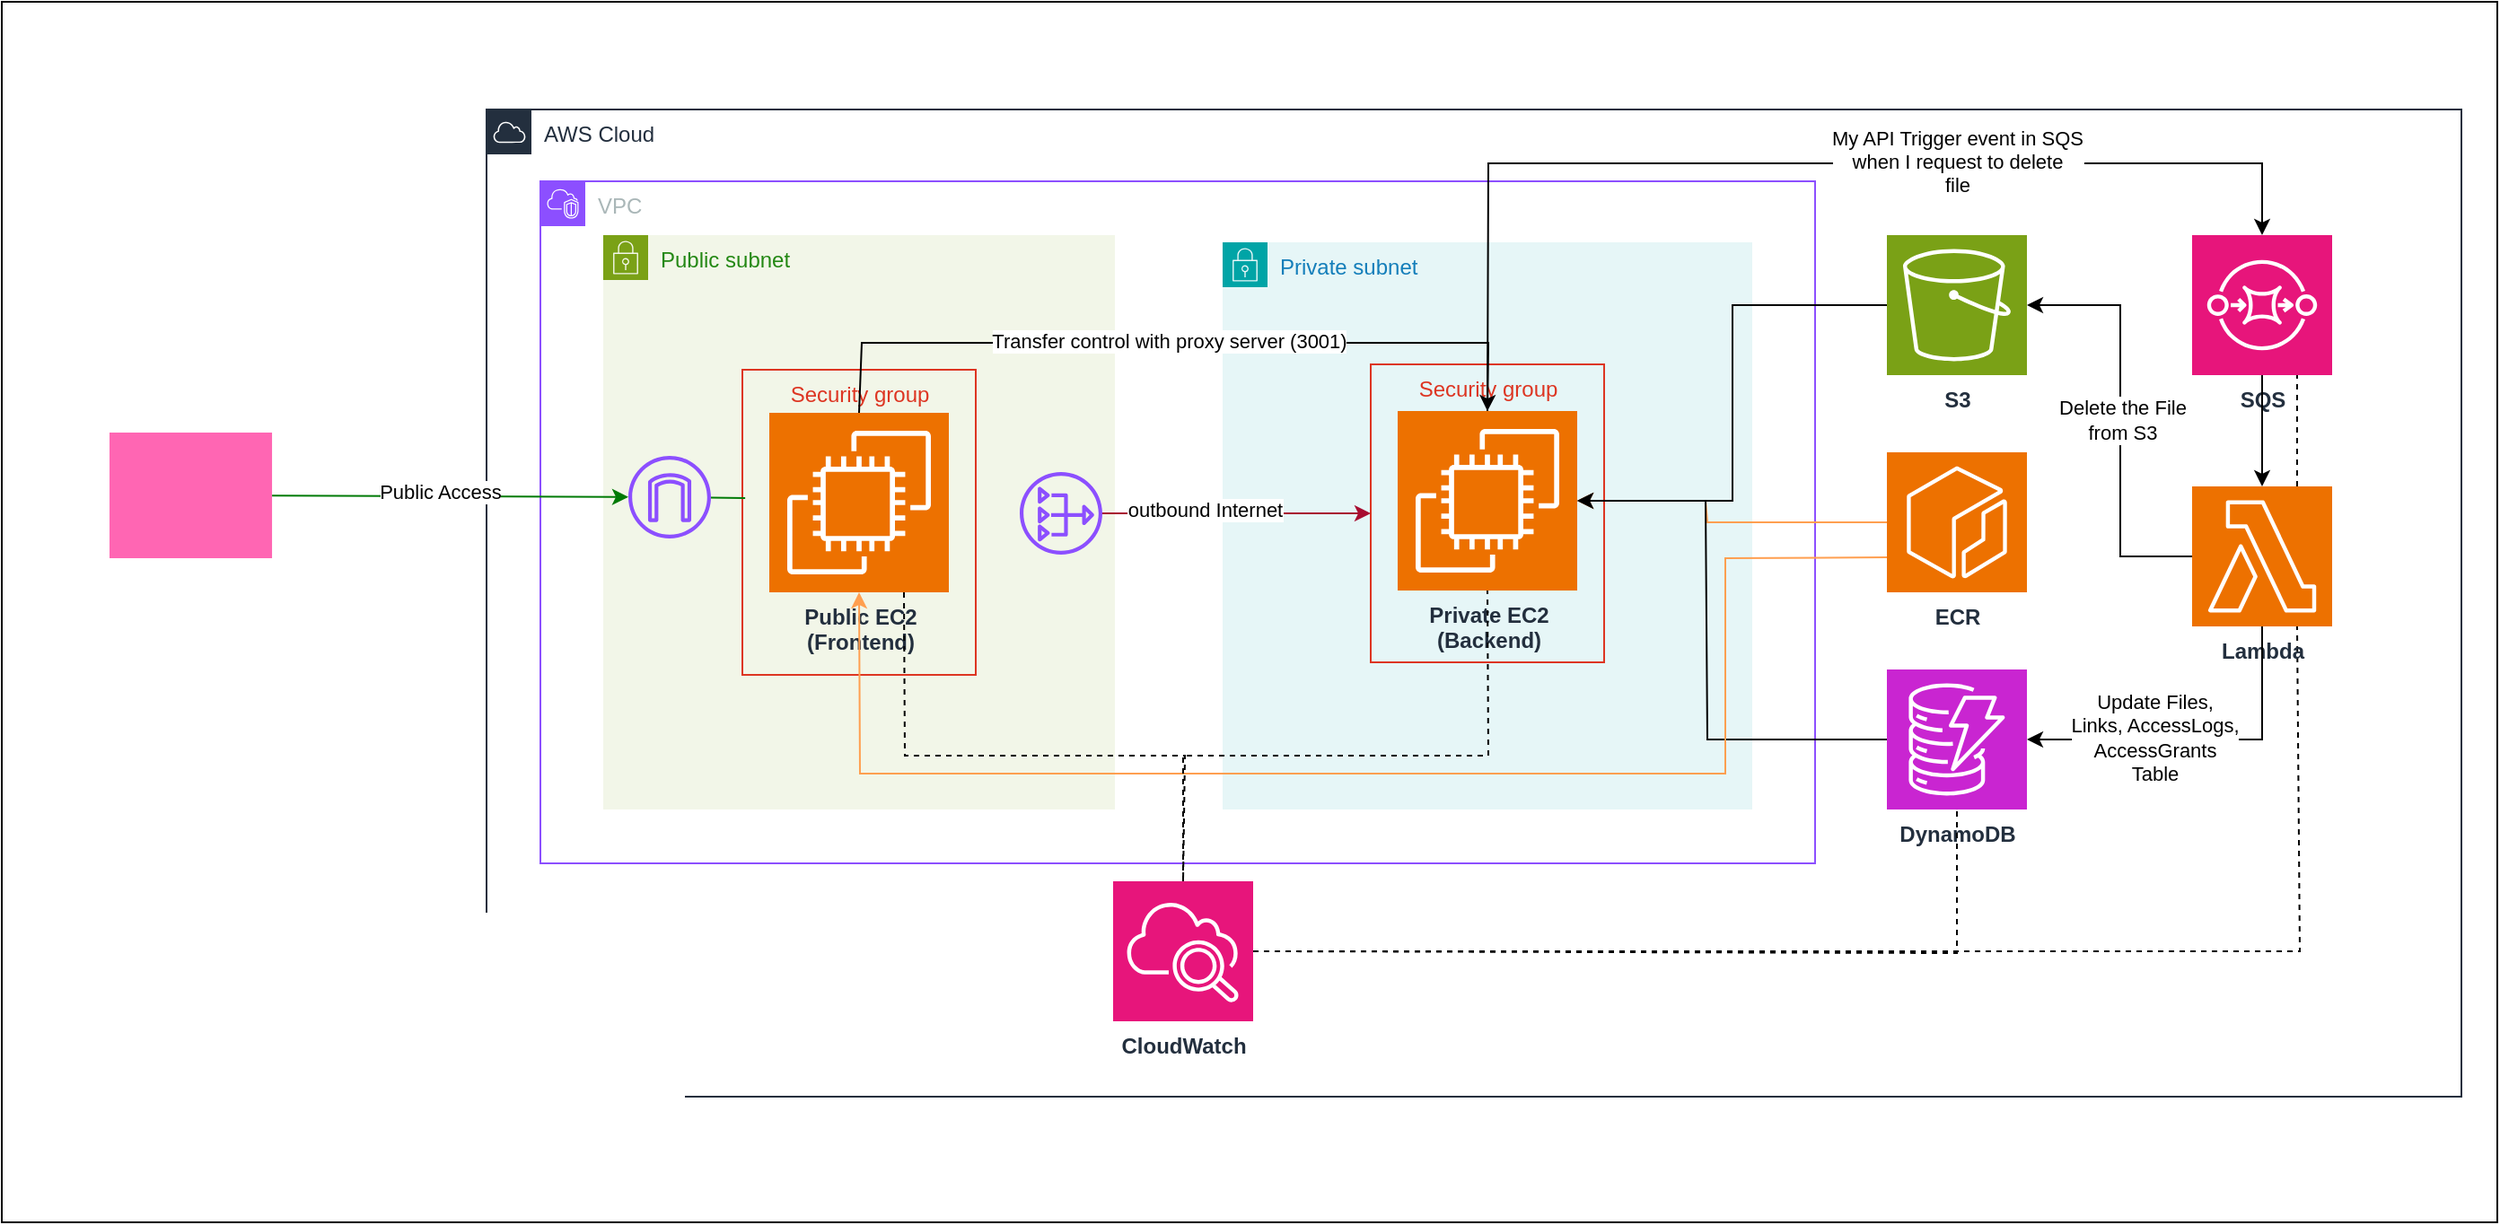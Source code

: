 <mxfile version="26.2.13">
  <diagram name="Page-1" id="deNusmg3Q1PVuWGjpd64">
    <mxGraphModel dx="2131" dy="1799" grid="1" gridSize="10" guides="1" tooltips="1" connect="1" arrows="1" fold="1" page="1" pageScale="1" pageWidth="850" pageHeight="1100" math="0" shadow="0">
      <root>
        <mxCell id="0" />
        <mxCell id="1" parent="0" />
        <mxCell id="Jujg3ALGkvm742-vH2YS-25" value="" style="rounded=0;whiteSpace=wrap;html=1;shadow=0;fillColor=default;" vertex="1" parent="1">
          <mxGeometry x="-220" y="-240" width="1390" height="680" as="geometry" />
        </mxCell>
        <mxCell id="um8hD4t-XHKmUuhyHEUy-1" value="AWS Cloud" style="points=[[0,0],[0.25,0],[0.5,0],[0.75,0],[1,0],[1,0.25],[1,0.5],[1,0.75],[1,1],[0.75,1],[0.5,1],[0.25,1],[0,1],[0,0.75],[0,0.5],[0,0.25]];outlineConnect=0;gradientColor=none;html=1;whiteSpace=wrap;fontSize=12;fontStyle=0;container=1;pointerEvents=0;collapsible=0;recursiveResize=0;shape=mxgraph.aws4.group;grIcon=mxgraph.aws4.group_aws_cloud;strokeColor=#232F3E;fillColor=none;verticalAlign=top;align=left;spacingLeft=30;fontColor=#232F3E;dashed=0;" parent="1" vertex="1">
          <mxGeometry x="50" y="-180" width="1100" height="550" as="geometry" />
        </mxCell>
        <mxCell id="um8hD4t-XHKmUuhyHEUy-2" value="VPC" style="points=[[0,0],[0.25,0],[0.5,0],[0.75,0],[1,0],[1,0.25],[1,0.5],[1,0.75],[1,1],[0.75,1],[0.5,1],[0.25,1],[0,1],[0,0.75],[0,0.5],[0,0.25]];outlineConnect=0;gradientColor=none;html=1;whiteSpace=wrap;fontSize=12;fontStyle=0;container=1;pointerEvents=0;collapsible=0;recursiveResize=0;shape=mxgraph.aws4.group;grIcon=mxgraph.aws4.group_vpc2;strokeColor=#8C4FFF;fillColor=none;verticalAlign=top;align=left;spacingLeft=30;fontColor=#AAB7B8;dashed=0;" parent="um8hD4t-XHKmUuhyHEUy-1" vertex="1">
          <mxGeometry x="30" y="40" width="710" height="380" as="geometry" />
        </mxCell>
        <mxCell id="um8hD4t-XHKmUuhyHEUy-3" value="Public subnet" style="points=[[0,0],[0.25,0],[0.5,0],[0.75,0],[1,0],[1,0.25],[1,0.5],[1,0.75],[1,1],[0.75,1],[0.5,1],[0.25,1],[0,1],[0,0.75],[0,0.5],[0,0.25]];outlineConnect=0;gradientColor=none;html=1;whiteSpace=wrap;fontSize=12;fontStyle=0;container=1;pointerEvents=0;collapsible=0;recursiveResize=0;shape=mxgraph.aws4.group;grIcon=mxgraph.aws4.group_security_group;grStroke=0;strokeColor=#7AA116;fillColor=#F2F6E8;verticalAlign=top;align=left;spacingLeft=30;fontColor=#248814;dashed=0;" parent="um8hD4t-XHKmUuhyHEUy-2" vertex="1">
          <mxGeometry x="35" y="30" width="285" height="320" as="geometry" />
        </mxCell>
        <mxCell id="um8hD4t-XHKmUuhyHEUy-8" value="" style="sketch=0;outlineConnect=0;fontColor=#232F3E;gradientColor=none;fillColor=#8C4FFF;strokeColor=none;dashed=0;verticalLabelPosition=bottom;verticalAlign=top;align=center;html=1;fontSize=12;fontStyle=0;aspect=fixed;pointerEvents=1;shape=mxgraph.aws4.internet_gateway;" parent="um8hD4t-XHKmUuhyHEUy-3" vertex="1">
          <mxGeometry x="14" y="123" width="46" height="46" as="geometry" />
        </mxCell>
        <mxCell id="RV98ehKWrlXYpgNng0ln-14" value="" style="sketch=0;outlineConnect=0;fontColor=#232F3E;gradientColor=none;fillColor=#8C4FFF;strokeColor=none;dashed=0;verticalLabelPosition=bottom;verticalAlign=top;align=center;html=1;fontSize=12;fontStyle=0;aspect=fixed;pointerEvents=1;shape=mxgraph.aws4.nat_gateway;" parent="um8hD4t-XHKmUuhyHEUy-3" vertex="1">
          <mxGeometry x="232" y="132" width="46" height="46" as="geometry" />
        </mxCell>
        <mxCell id="Jujg3ALGkvm742-vH2YS-23" value="Security group" style="fillColor=none;strokeColor=#DD3522;verticalAlign=top;fontStyle=0;fontColor=#DD3522;whiteSpace=wrap;html=1;" vertex="1" parent="um8hD4t-XHKmUuhyHEUy-3">
          <mxGeometry x="77.5" y="75" width="130" height="170" as="geometry" />
        </mxCell>
        <mxCell id="RV98ehKWrlXYpgNng0ln-6" value="Private subnet" style="points=[[0,0],[0.25,0],[0.5,0],[0.75,0],[1,0],[1,0.25],[1,0.5],[1,0.75],[1,1],[0.75,1],[0.5,1],[0.25,1],[0,1],[0,0.75],[0,0.5],[0,0.25]];outlineConnect=0;gradientColor=none;html=1;whiteSpace=wrap;fontSize=12;fontStyle=0;container=1;pointerEvents=0;collapsible=0;recursiveResize=0;shape=mxgraph.aws4.group;grIcon=mxgraph.aws4.group_security_group;grStroke=0;strokeColor=#00A4A6;fillColor=#E6F6F7;verticalAlign=top;align=left;spacingLeft=30;fontColor=#147EBA;dashed=0;" parent="um8hD4t-XHKmUuhyHEUy-2" vertex="1">
          <mxGeometry x="380" y="34" width="295" height="316" as="geometry" />
        </mxCell>
        <mxCell id="RV98ehKWrlXYpgNng0ln-1" value="&lt;b&gt;Public EC2&lt;br&gt;(Frontend)&lt;/b&gt;" style="sketch=0;points=[[0,0,0],[0.25,0,0],[0.5,0,0],[0.75,0,0],[1,0,0],[0,1,0],[0.25,1,0],[0.5,1,0],[0.75,1,0],[1,1,0],[0,0.25,0],[0,0.5,0],[0,0.75,0],[1,0.25,0],[1,0.5,0],[1,0.75,0]];outlineConnect=0;fontColor=#232F3E;fillColor=#ED7100;strokeColor=#ffffff;dashed=0;verticalLabelPosition=bottom;verticalAlign=top;align=center;html=1;fontSize=12;fontStyle=0;aspect=fixed;shape=mxgraph.aws4.resourceIcon;resIcon=mxgraph.aws4.ec2;" parent="RV98ehKWrlXYpgNng0ln-6" vertex="1">
          <mxGeometry x="-252.5" y="95" width="100" height="100" as="geometry" />
        </mxCell>
        <mxCell id="RV98ehKWrlXYpgNng0ln-7" value="&lt;b&gt;Private EC2&lt;br&gt;(Backend)&lt;/b&gt;" style="sketch=0;points=[[0,0,0],[0.25,0,0],[0.5,0,0],[0.75,0,0],[1,0,0],[0,1,0],[0.25,1,0],[0.5,1,0],[0.75,1,0],[1,1,0],[0,0.25,0],[0,0.5,0],[0,0.75,0],[1,0.25,0],[1,0.5,0],[1,0.75,0]];outlineConnect=0;fontColor=#232F3E;fillColor=#ED7100;strokeColor=#ffffff;dashed=0;verticalLabelPosition=bottom;verticalAlign=top;align=center;html=1;fontSize=12;fontStyle=0;aspect=fixed;shape=mxgraph.aws4.resourceIcon;resIcon=mxgraph.aws4.ec2;" parent="RV98ehKWrlXYpgNng0ln-6" vertex="1">
          <mxGeometry x="97.5" y="94" width="100" height="100" as="geometry" />
        </mxCell>
        <mxCell id="Jujg3ALGkvm742-vH2YS-8" value="Security group" style="fillColor=none;strokeColor=#DD3522;verticalAlign=top;fontStyle=0;fontColor=#DD3522;whiteSpace=wrap;html=1;" vertex="1" parent="RV98ehKWrlXYpgNng0ln-6">
          <mxGeometry x="82.5" y="68" width="130" height="166" as="geometry" />
        </mxCell>
        <mxCell id="RV98ehKWrlXYpgNng0ln-15" value="" style="endArrow=classic;html=1;rounded=0;exitX=0.5;exitY=0;exitDx=0;exitDy=0;exitPerimeter=0;entryX=0.5;entryY=0;entryDx=0;entryDy=0;entryPerimeter=0;" parent="RV98ehKWrlXYpgNng0ln-6" edge="1" target="RV98ehKWrlXYpgNng0ln-7" source="RV98ehKWrlXYpgNng0ln-1">
          <mxGeometry width="50" height="50" relative="1" as="geometry">
            <mxPoint x="-205.25" y="195" as="sourcePoint" />
            <mxPoint x="144.75" y="194" as="targetPoint" />
            <Array as="points">
              <mxPoint x="-201" y="56" />
              <mxPoint x="148" y="56" />
            </Array>
          </mxGeometry>
        </mxCell>
        <mxCell id="RV98ehKWrlXYpgNng0ln-18" value="Transfer control with proxy server (3001)" style="edgeLabel;html=1;align=center;verticalAlign=middle;resizable=0;points=[];" parent="RV98ehKWrlXYpgNng0ln-15" vertex="1" connectable="0">
          <mxGeometry x="-0.017" y="2" relative="1" as="geometry">
            <mxPoint y="1" as="offset" />
          </mxGeometry>
        </mxCell>
        <mxCell id="um8hD4t-XHKmUuhyHEUy-7" value="&lt;b&gt;S3&lt;/b&gt;" style="sketch=0;points=[[0,0,0],[0.25,0,0],[0.5,0,0],[0.75,0,0],[1,0,0],[0,1,0],[0.25,1,0],[0.5,1,0],[0.75,1,0],[1,1,0],[0,0.25,0],[0,0.5,0],[0,0.75,0],[1,0.25,0],[1,0.5,0],[1,0.75,0]];outlineConnect=0;fontColor=#232F3E;fillColor=#7AA116;strokeColor=#ffffff;dashed=0;verticalLabelPosition=bottom;verticalAlign=top;align=center;html=1;fontSize=12;fontStyle=0;aspect=fixed;shape=mxgraph.aws4.resourceIcon;resIcon=mxgraph.aws4.s3;" parent="um8hD4t-XHKmUuhyHEUy-2" vertex="1">
          <mxGeometry x="750" y="30" width="78" height="78" as="geometry" />
        </mxCell>
        <mxCell id="um8hD4t-XHKmUuhyHEUy-6" value="&lt;b&gt;DynamoDB&lt;/b&gt;" style="sketch=0;points=[[0,0,0],[0.25,0,0],[0.5,0,0],[0.75,0,0],[1,0,0],[0,1,0],[0.25,1,0],[0.5,1,0],[0.75,1,0],[1,1,0],[0,0.25,0],[0,0.5,0],[0,0.75,0],[1,0.25,0],[1,0.5,0],[1,0.75,0]];outlineConnect=0;fontColor=#232F3E;fillColor=#C925D1;strokeColor=#ffffff;dashed=0;verticalLabelPosition=bottom;verticalAlign=top;align=center;html=1;fontSize=12;fontStyle=0;aspect=fixed;shape=mxgraph.aws4.resourceIcon;resIcon=mxgraph.aws4.dynamodb;" parent="um8hD4t-XHKmUuhyHEUy-2" vertex="1">
          <mxGeometry x="750" y="272" width="78" height="78" as="geometry" />
        </mxCell>
        <mxCell id="um8hD4t-XHKmUuhyHEUy-5" value="&lt;b&gt;ECR&lt;/b&gt;" style="sketch=0;points=[[0,0,0],[0.25,0,0],[0.5,0,0],[0.75,0,0],[1,0,0],[0,1,0],[0.25,1,0],[0.5,1,0],[0.75,1,0],[1,1,0],[0,0.25,0],[0,0.5,0],[0,0.75,0],[1,0.25,0],[1,0.5,0],[1,0.75,0]];outlineConnect=0;fontColor=#232F3E;fillColor=#ED7100;strokeColor=#ffffff;dashed=0;verticalLabelPosition=bottom;verticalAlign=top;align=center;html=1;fontSize=12;fontStyle=0;aspect=fixed;shape=mxgraph.aws4.resourceIcon;resIcon=mxgraph.aws4.ecr;" parent="um8hD4t-XHKmUuhyHEUy-2" vertex="1">
          <mxGeometry x="750" y="151" width="78" height="78" as="geometry" />
        </mxCell>
        <mxCell id="RV98ehKWrlXYpgNng0ln-32" value="" style="endArrow=classic;html=1;rounded=0;exitX=0;exitY=0.5;exitDx=0;exitDy=0;exitPerimeter=0;entryX=1;entryY=0.5;entryDx=0;entryDy=0;entryPerimeter=0;edgeStyle=elbowEdgeStyle;" parent="um8hD4t-XHKmUuhyHEUy-2" source="um8hD4t-XHKmUuhyHEUy-7" target="RV98ehKWrlXYpgNng0ln-7" edge="1">
          <mxGeometry width="50" height="50" relative="1" as="geometry">
            <mxPoint x="550" y="240" as="sourcePoint" />
            <mxPoint x="600" y="190" as="targetPoint" />
          </mxGeometry>
        </mxCell>
        <mxCell id="RV98ehKWrlXYpgNng0ln-34" value="" style="endArrow=classic;html=1;rounded=0;entryX=1;entryY=0.5;entryDx=0;entryDy=0;entryPerimeter=0;exitX=0;exitY=0.5;exitDx=0;exitDy=0;exitPerimeter=0;strokeColor=#FF9F50;" parent="um8hD4t-XHKmUuhyHEUy-2" source="um8hD4t-XHKmUuhyHEUy-5" target="RV98ehKWrlXYpgNng0ln-7" edge="1">
          <mxGeometry width="50" height="50" relative="1" as="geometry">
            <mxPoint x="730" y="190" as="sourcePoint" />
            <mxPoint x="600" y="190" as="targetPoint" />
            <Array as="points">
              <mxPoint x="650" y="190" />
              <mxPoint x="649" y="178" />
            </Array>
          </mxGeometry>
        </mxCell>
        <mxCell id="RV98ehKWrlXYpgNng0ln-35" value="" style="endArrow=classic;html=1;rounded=0;entryX=1;entryY=0.5;entryDx=0;entryDy=0;entryPerimeter=0;exitX=0;exitY=0.5;exitDx=0;exitDy=0;exitPerimeter=0;" parent="um8hD4t-XHKmUuhyHEUy-2" source="um8hD4t-XHKmUuhyHEUy-6" target="RV98ehKWrlXYpgNng0ln-7" edge="1">
          <mxGeometry width="50" height="50" relative="1" as="geometry">
            <mxPoint x="730" y="311" as="sourcePoint" />
            <mxPoint x="600" y="190" as="targetPoint" />
            <Array as="points">
              <mxPoint x="650" y="311" />
              <mxPoint x="649" y="178" />
            </Array>
          </mxGeometry>
        </mxCell>
        <mxCell id="Jujg3ALGkvm742-vH2YS-10" value="" style="endArrow=none;html=1;rounded=0;exitX=0.012;exitY=0.45;exitDx=0;exitDy=0;exitPerimeter=0;fillColor=#0CFF24;strokeColor=#007A06;" edge="1" parent="um8hD4t-XHKmUuhyHEUy-2" target="um8hD4t-XHKmUuhyHEUy-8">
          <mxGeometry width="50" height="50" relative="1" as="geometry">
            <mxPoint x="114.06" y="176.5" as="sourcePoint" />
            <mxPoint x="529" y="250" as="targetPoint" />
          </mxGeometry>
        </mxCell>
        <mxCell id="Jujg3ALGkvm742-vH2YS-12" value="" style="endArrow=classic;html=1;rounded=0;entryX=0;entryY=0.5;entryDx=0;entryDy=0;strokeColor=#A80D31;" edge="1" parent="um8hD4t-XHKmUuhyHEUy-2" source="RV98ehKWrlXYpgNng0ln-14" target="Jujg3ALGkvm742-vH2YS-8">
          <mxGeometry width="50" height="50" relative="1" as="geometry">
            <mxPoint x="569" y="320" as="sourcePoint" />
            <mxPoint x="619" y="270" as="targetPoint" />
          </mxGeometry>
        </mxCell>
        <mxCell id="Jujg3ALGkvm742-vH2YS-13" value="outbound Internet" style="edgeLabel;html=1;align=center;verticalAlign=middle;resizable=0;points=[];" vertex="1" connectable="0" parent="Jujg3ALGkvm742-vH2YS-12">
          <mxGeometry x="-0.237" y="3" relative="1" as="geometry">
            <mxPoint y="1" as="offset" />
          </mxGeometry>
        </mxCell>
        <mxCell id="Jujg3ALGkvm742-vH2YS-22" value="" style="endArrow=classic;html=1;rounded=0;exitX=0;exitY=0.75;exitDx=0;exitDy=0;exitPerimeter=0;entryX=0.5;entryY=1;entryDx=0;entryDy=0;entryPerimeter=0;strokeColor=#FF9F50;" edge="1" parent="um8hD4t-XHKmUuhyHEUy-2" source="um8hD4t-XHKmUuhyHEUy-5" target="RV98ehKWrlXYpgNng0ln-1">
          <mxGeometry width="50" height="50" relative="1" as="geometry">
            <mxPoint x="550" y="280" as="sourcePoint" />
            <mxPoint x="169.96" y="268.47" as="targetPoint" />
            <Array as="points">
              <mxPoint x="660" y="210" />
              <mxPoint x="660" y="330" />
              <mxPoint x="178" y="330" />
            </Array>
          </mxGeometry>
        </mxCell>
        <mxCell id="um8hD4t-XHKmUuhyHEUy-11" value="&lt;b&gt;CloudWatch&lt;/b&gt;" style="sketch=0;points=[[0,0,0],[0.25,0,0],[0.5,0,0],[0.75,0,0],[1,0,0],[0,1,0],[0.25,1,0],[0.5,1,0],[0.75,1,0],[1,1,0],[0,0.25,0],[0,0.5,0],[0,0.75,0],[1,0.25,0],[1,0.5,0],[1,0.75,0]];points=[[0,0,0],[0.25,0,0],[0.5,0,0],[0.75,0,0],[1,0,0],[0,1,0],[0.25,1,0],[0.5,1,0],[0.75,1,0],[1,1,0],[0,0.25,0],[0,0.5,0],[0,0.75,0],[1,0.25,0],[1,0.5,0],[1,0.75,0]];outlineConnect=0;fontColor=#232F3E;fillColor=#E7157B;strokeColor=#ffffff;dashed=0;verticalLabelPosition=bottom;verticalAlign=top;align=center;html=1;fontSize=12;fontStyle=0;aspect=fixed;shape=mxgraph.aws4.resourceIcon;resIcon=mxgraph.aws4.cloudwatch_2;" parent="um8hD4t-XHKmUuhyHEUy-1" vertex="1">
          <mxGeometry x="349" y="430" width="78" height="78" as="geometry" />
        </mxCell>
        <mxCell id="Jujg3ALGkvm742-vH2YS-2" value="" style="endArrow=none;dashed=1;html=1;rounded=0;exitX=0.75;exitY=1;exitDx=0;exitDy=0;exitPerimeter=0;entryX=0.5;entryY=0;entryDx=0;entryDy=0;entryPerimeter=0;" edge="1" parent="um8hD4t-XHKmUuhyHEUy-1" source="RV98ehKWrlXYpgNng0ln-1" target="um8hD4t-XHKmUuhyHEUy-11">
          <mxGeometry width="50" height="50" relative="1" as="geometry">
            <mxPoint x="539" y="410" as="sourcePoint" />
            <mxPoint x="589" y="360" as="targetPoint" />
            <Array as="points">
              <mxPoint x="233" y="360" />
              <mxPoint x="389" y="360" />
            </Array>
          </mxGeometry>
        </mxCell>
        <mxCell id="Jujg3ALGkvm742-vH2YS-3" value="" style="endArrow=none;dashed=1;html=1;rounded=0;entryX=0.5;entryY=1;entryDx=0;entryDy=0;entryPerimeter=0;exitX=0.5;exitY=0;exitDx=0;exitDy=0;exitPerimeter=0;" edge="1" parent="um8hD4t-XHKmUuhyHEUy-1" source="um8hD4t-XHKmUuhyHEUy-11" target="RV98ehKWrlXYpgNng0ln-7">
          <mxGeometry width="50" height="50" relative="1" as="geometry">
            <mxPoint x="539" y="340" as="sourcePoint" />
            <mxPoint x="589" y="290" as="targetPoint" />
            <Array as="points">
              <mxPoint x="388" y="360" />
              <mxPoint x="558" y="360" />
            </Array>
          </mxGeometry>
        </mxCell>
        <mxCell id="Jujg3ALGkvm742-vH2YS-4" value="" style="endArrow=none;dashed=1;html=1;rounded=0;entryX=0.5;entryY=1;entryDx=0;entryDy=0;entryPerimeter=0;exitX=1;exitY=0.5;exitDx=0;exitDy=0;exitPerimeter=0;" edge="1" parent="um8hD4t-XHKmUuhyHEUy-1" source="um8hD4t-XHKmUuhyHEUy-11" target="um8hD4t-XHKmUuhyHEUy-6">
          <mxGeometry width="50" height="50" relative="1" as="geometry">
            <mxPoint x="659" y="340" as="sourcePoint" />
            <mxPoint x="709" y="290" as="targetPoint" />
            <Array as="points">
              <mxPoint x="819" y="470" />
            </Array>
          </mxGeometry>
        </mxCell>
        <mxCell id="Jujg3ALGkvm742-vH2YS-5" value="" style="endArrow=none;dashed=1;html=1;rounded=0;entryX=0.75;entryY=1;entryDx=0;entryDy=0;entryPerimeter=0;exitX=1;exitY=0.5;exitDx=0;exitDy=0;exitPerimeter=0;" edge="1" parent="um8hD4t-XHKmUuhyHEUy-1" source="um8hD4t-XHKmUuhyHEUy-11" target="RV98ehKWrlXYpgNng0ln-36">
          <mxGeometry width="50" height="50" relative="1" as="geometry">
            <mxPoint x="659" y="340" as="sourcePoint" />
            <mxPoint x="709" y="290" as="targetPoint" />
            <Array as="points">
              <mxPoint x="1010" y="469" />
            </Array>
          </mxGeometry>
        </mxCell>
        <mxCell id="RV98ehKWrlXYpgNng0ln-36" value="&lt;b&gt;Lambda&lt;/b&gt;" style="sketch=0;points=[[0,0,0],[0.25,0,0],[0.5,0,0],[0.75,0,0],[1,0,0],[0,1,0],[0.25,1,0],[0.5,1,0],[0.75,1,0],[1,1,0],[0,0.25,0],[0,0.5,0],[0,0.75,0],[1,0.25,0],[1,0.5,0],[1,0.75,0]];outlineConnect=0;fontColor=#232F3E;fillColor=#ED7100;strokeColor=#ffffff;dashed=0;verticalLabelPosition=bottom;verticalAlign=top;align=center;html=1;fontSize=12;fontStyle=0;aspect=fixed;shape=mxgraph.aws4.resourceIcon;resIcon=mxgraph.aws4.lambda;" parent="um8hD4t-XHKmUuhyHEUy-1" vertex="1">
          <mxGeometry x="950" y="210" width="78" height="78" as="geometry" />
        </mxCell>
        <mxCell id="RV98ehKWrlXYpgNng0ln-41" value="&lt;b&gt;SQS&lt;/b&gt;" style="sketch=0;points=[[0,0,0],[0.25,0,0],[0.5,0,0],[0.75,0,0],[1,0,0],[0,1,0],[0.25,1,0],[0.5,1,0],[0.75,1,0],[1,1,0],[0,0.25,0],[0,0.5,0],[0,0.75,0],[1,0.25,0],[1,0.5,0],[1,0.75,0]];outlineConnect=0;fontColor=#232F3E;fillColor=#E7157B;strokeColor=#ffffff;dashed=0;verticalLabelPosition=bottom;verticalAlign=top;align=center;html=1;fontSize=12;fontStyle=0;aspect=fixed;shape=mxgraph.aws4.resourceIcon;resIcon=mxgraph.aws4.sqs;" parent="um8hD4t-XHKmUuhyHEUy-1" vertex="1">
          <mxGeometry x="950" y="70" width="78" height="78" as="geometry" />
        </mxCell>
        <mxCell id="RV98ehKWrlXYpgNng0ln-42" value="" style="endArrow=classic;html=1;rounded=0;entryX=0.5;entryY=0;entryDx=0;entryDy=0;entryPerimeter=0;exitX=0.5;exitY=0;exitDx=0;exitDy=0;exitPerimeter=0;fontStyle=2" parent="um8hD4t-XHKmUuhyHEUy-1" source="RV98ehKWrlXYpgNng0ln-7" target="RV98ehKWrlXYpgNng0ln-41" edge="1">
          <mxGeometry width="50" height="50" relative="1" as="geometry">
            <mxPoint x="580" y="280" as="sourcePoint" />
            <mxPoint x="630" y="230" as="targetPoint" />
            <Array as="points">
              <mxPoint x="558" y="30" />
              <mxPoint x="989" y="30" />
            </Array>
          </mxGeometry>
        </mxCell>
        <mxCell id="RV98ehKWrlXYpgNng0ln-44" value="My API Trigger event in SQS&lt;br&gt;when I request to delete&lt;br&gt;file" style="edgeLabel;html=1;align=center;verticalAlign=middle;resizable=0;points=[];" parent="RV98ehKWrlXYpgNng0ln-42" vertex="1" connectable="0">
          <mxGeometry x="-0.433" y="1" relative="1" as="geometry">
            <mxPoint x="226" as="offset" />
          </mxGeometry>
        </mxCell>
        <mxCell id="Jujg3ALGkvm742-vH2YS-27" value="" style="endArrow=none;dashed=1;html=1;rounded=0;entryX=0.75;entryY=1;entryDx=0;entryDy=0;entryPerimeter=0;exitX=0.75;exitY=0;exitDx=0;exitDy=0;exitPerimeter=0;" edge="1" parent="um8hD4t-XHKmUuhyHEUy-1" source="RV98ehKWrlXYpgNng0ln-36" target="RV98ehKWrlXYpgNng0ln-41">
          <mxGeometry width="50" height="50" relative="1" as="geometry">
            <mxPoint x="550" y="330" as="sourcePoint" />
            <mxPoint x="600" y="280" as="targetPoint" />
          </mxGeometry>
        </mxCell>
        <mxCell id="Jujg3ALGkvm742-vH2YS-28" value="" style="endArrow=classic;html=1;rounded=0;entryX=0.5;entryY=0;entryDx=0;entryDy=0;entryPerimeter=0;exitX=0.5;exitY=1;exitDx=0;exitDy=0;exitPerimeter=0;" edge="1" parent="um8hD4t-XHKmUuhyHEUy-1" source="RV98ehKWrlXYpgNng0ln-41" target="RV98ehKWrlXYpgNng0ln-36">
          <mxGeometry width="50" height="50" relative="1" as="geometry">
            <mxPoint x="550" y="330" as="sourcePoint" />
            <mxPoint x="600" y="280" as="targetPoint" />
          </mxGeometry>
        </mxCell>
        <mxCell id="Jujg3ALGkvm742-vH2YS-29" value="" style="endArrow=classic;html=1;rounded=0;entryX=1;entryY=0.5;entryDx=0;entryDy=0;entryPerimeter=0;exitX=0.5;exitY=1;exitDx=0;exitDy=0;exitPerimeter=0;" edge="1" parent="um8hD4t-XHKmUuhyHEUy-1" source="RV98ehKWrlXYpgNng0ln-36" target="um8hD4t-XHKmUuhyHEUy-6">
          <mxGeometry width="50" height="50" relative="1" as="geometry">
            <mxPoint x="550" y="330" as="sourcePoint" />
            <mxPoint x="600" y="280" as="targetPoint" />
            <Array as="points">
              <mxPoint x="989" y="351" />
            </Array>
          </mxGeometry>
        </mxCell>
        <mxCell id="Jujg3ALGkvm742-vH2YS-30" value="Update Files,&lt;br&gt;Links, AccessLogs,&lt;br&gt;AccessGrants&lt;br&gt;Table" style="edgeLabel;html=1;align=center;verticalAlign=middle;resizable=0;points=[];" vertex="1" connectable="0" parent="Jujg3ALGkvm742-vH2YS-29">
          <mxGeometry x="0.274" y="-1" relative="1" as="geometry">
            <mxPoint as="offset" />
          </mxGeometry>
        </mxCell>
        <mxCell id="Jujg3ALGkvm742-vH2YS-31" value="" style="endArrow=classic;html=1;rounded=0;entryX=1;entryY=0.5;entryDx=0;entryDy=0;entryPerimeter=0;exitX=0;exitY=0.5;exitDx=0;exitDy=0;exitPerimeter=0;" edge="1" parent="um8hD4t-XHKmUuhyHEUy-1" source="RV98ehKWrlXYpgNng0ln-36" target="um8hD4t-XHKmUuhyHEUy-7">
          <mxGeometry width="50" height="50" relative="1" as="geometry">
            <mxPoint x="550" y="330" as="sourcePoint" />
            <mxPoint x="600" y="280" as="targetPoint" />
            <Array as="points">
              <mxPoint x="910" y="249" />
              <mxPoint x="910" y="109" />
            </Array>
          </mxGeometry>
        </mxCell>
        <mxCell id="Jujg3ALGkvm742-vH2YS-33" value="Delete the File&lt;br&gt;from S3" style="edgeLabel;html=1;align=center;verticalAlign=middle;resizable=0;points=[];" vertex="1" connectable="0" parent="Jujg3ALGkvm742-vH2YS-31">
          <mxGeometry x="0.004" y="-1" relative="1" as="geometry">
            <mxPoint as="offset" />
          </mxGeometry>
        </mxCell>
        <mxCell id="um8hD4t-XHKmUuhyHEUy-10" value="" style="endArrow=classic;html=1;rounded=0;fillColor=#14FF24;strokeColor=#007A06;" parent="1" source="Jujg3ALGkvm742-vH2YS-20" target="um8hD4t-XHKmUuhyHEUy-8" edge="1">
          <mxGeometry width="50" height="50" relative="1" as="geometry">
            <mxPoint x="-60" y="36" as="sourcePoint" />
            <mxPoint x="407.5" y="-70" as="targetPoint" />
          </mxGeometry>
        </mxCell>
        <mxCell id="Jujg3ALGkvm742-vH2YS-9" value="Public Access" style="edgeLabel;html=1;align=center;verticalAlign=middle;resizable=0;points=[];" vertex="1" connectable="0" parent="um8hD4t-XHKmUuhyHEUy-10">
          <mxGeometry x="-0.057" y="3" relative="1" as="geometry">
            <mxPoint as="offset" />
          </mxGeometry>
        </mxCell>
        <mxCell id="Jujg3ALGkvm742-vH2YS-20" value="" style="sketch=0;verticalLabelPosition=bottom;sketch=0;aspect=fixed;html=1;verticalAlign=top;strokeColor=none;fillColor=#FF66B3;align=center;outlineConnect=0;pointerEvents=1;shape=mxgraph.citrix2.desktop;" vertex="1" parent="1">
          <mxGeometry x="-160" width="90.53" height="70" as="geometry" />
        </mxCell>
      </root>
    </mxGraphModel>
  </diagram>
</mxfile>
